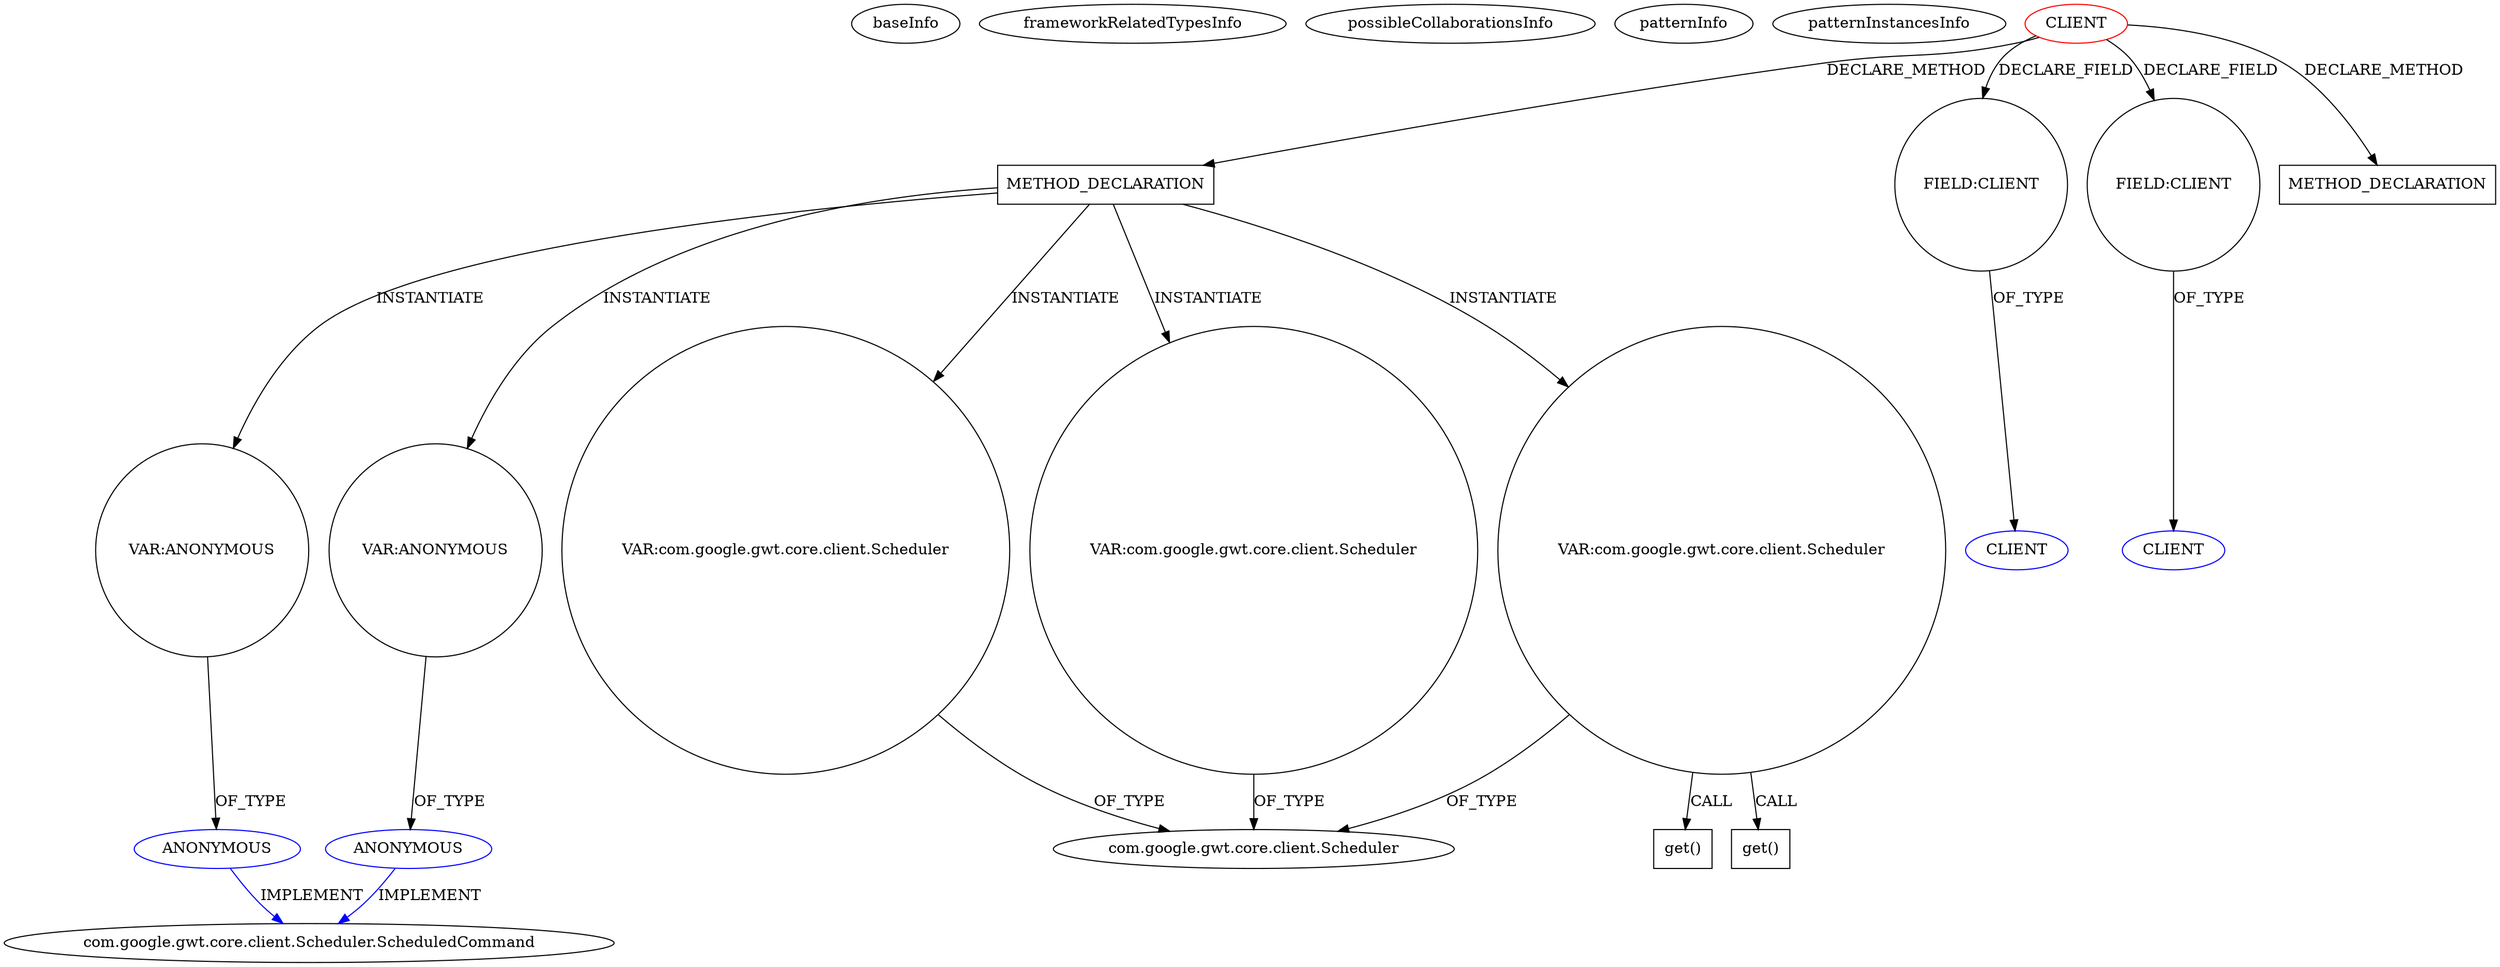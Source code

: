 digraph {
baseInfo[graphId=265,category="pattern",isAnonymous=false,possibleRelation=false]
frameworkRelatedTypesInfo[]
possibleCollaborationsInfo[]
patternInfo[frequency=2.0,patternRootClient=0]
patternInstancesInfo[0="svandecappelle-AppriseGwt~/svandecappelle-AppriseGwt/AppriseGwt-master/src/main/java/com/mizore/gwt/apprise/client/Popup.java~Popup~4518",1="jnorthrup-gwt-charts~/jnorthrup-gwt-charts/gwt-charts-master/gwt-charts/src/main/java/com/googlecode/gwt/charts/client/ChartWidget.java~ChartWidget~3216"]
37[label="com.google.gwt.core.client.Scheduler.ScheduledCommand",vertexType="FRAMEWORK_INTERFACE_TYPE",isFrameworkType=false]
45[label="ANONYMOUS",vertexType="REFERENCE_ANONYMOUS_DECLARATION",isFrameworkType=false,color=blue]
36[label="ANONYMOUS",vertexType="REFERENCE_ANONYMOUS_DECLARATION",isFrameworkType=false,color=blue]
35[label="VAR:ANONYMOUS",vertexType="VARIABLE_EXPRESION",isFrameworkType=false,shape=circle]
44[label="VAR:ANONYMOUS",vertexType="VARIABLE_EXPRESION",isFrameworkType=false,shape=circle]
27[label="METHOD_DECLARATION",vertexType="CLIENT_METHOD_DECLARATION",isFrameworkType=false,shape=box]
0[label="CLIENT",vertexType="ROOT_CLIENT_CLASS_DECLARATION",isFrameworkType=false,color=red]
6[label="FIELD:CLIENT",vertexType="FIELD_DECLARATION",isFrameworkType=false,shape=circle]
3[label="FIELD:CLIENT",vertexType="FIELD_DECLARATION",isFrameworkType=false,shape=circle]
23[label="METHOD_DECLARATION",vertexType="CLIENT_METHOD_DECLARATION",isFrameworkType=false,shape=box]
38[label="VAR:com.google.gwt.core.client.Scheduler",vertexType="VARIABLE_EXPRESION",isFrameworkType=false,shape=circle]
28[label="VAR:com.google.gwt.core.client.Scheduler",vertexType="VARIABLE_EXPRESION",isFrameworkType=false,shape=circle]
31[label="VAR:com.google.gwt.core.client.Scheduler",vertexType="VARIABLE_EXPRESION",isFrameworkType=false,shape=circle]
42[label="get()",vertexType="INSIDE_CALL",isFrameworkType=false,shape=box]
32[label="get()",vertexType="INSIDE_CALL",isFrameworkType=false,shape=box]
30[label="com.google.gwt.core.client.Scheduler",vertexType="FRAMEWORK_CLASS_TYPE",isFrameworkType=false]
4[label="CLIENT",vertexType="REFERENCE_CLIENT_CLASS_DECLARATION",isFrameworkType=false,color=blue]
7[label="CLIENT",vertexType="REFERENCE_CLIENT_CLASS_DECLARATION",isFrameworkType=false,color=blue]
28->30[label="OF_TYPE"]
6->7[label="OF_TYPE"]
0->23[label="DECLARE_METHOD"]
36->37[label="IMPLEMENT",color=blue]
0->3[label="DECLARE_FIELD"]
38->30[label="OF_TYPE"]
44->45[label="OF_TYPE"]
27->35[label="INSTANTIATE"]
27->44[label="INSTANTIATE"]
0->27[label="DECLARE_METHOD"]
27->28[label="INSTANTIATE"]
35->36[label="OF_TYPE"]
27->38[label="INSTANTIATE"]
45->37[label="IMPLEMENT",color=blue]
27->31[label="INSTANTIATE"]
31->30[label="OF_TYPE"]
31->42[label="CALL"]
31->32[label="CALL"]
3->4[label="OF_TYPE"]
0->6[label="DECLARE_FIELD"]
}
